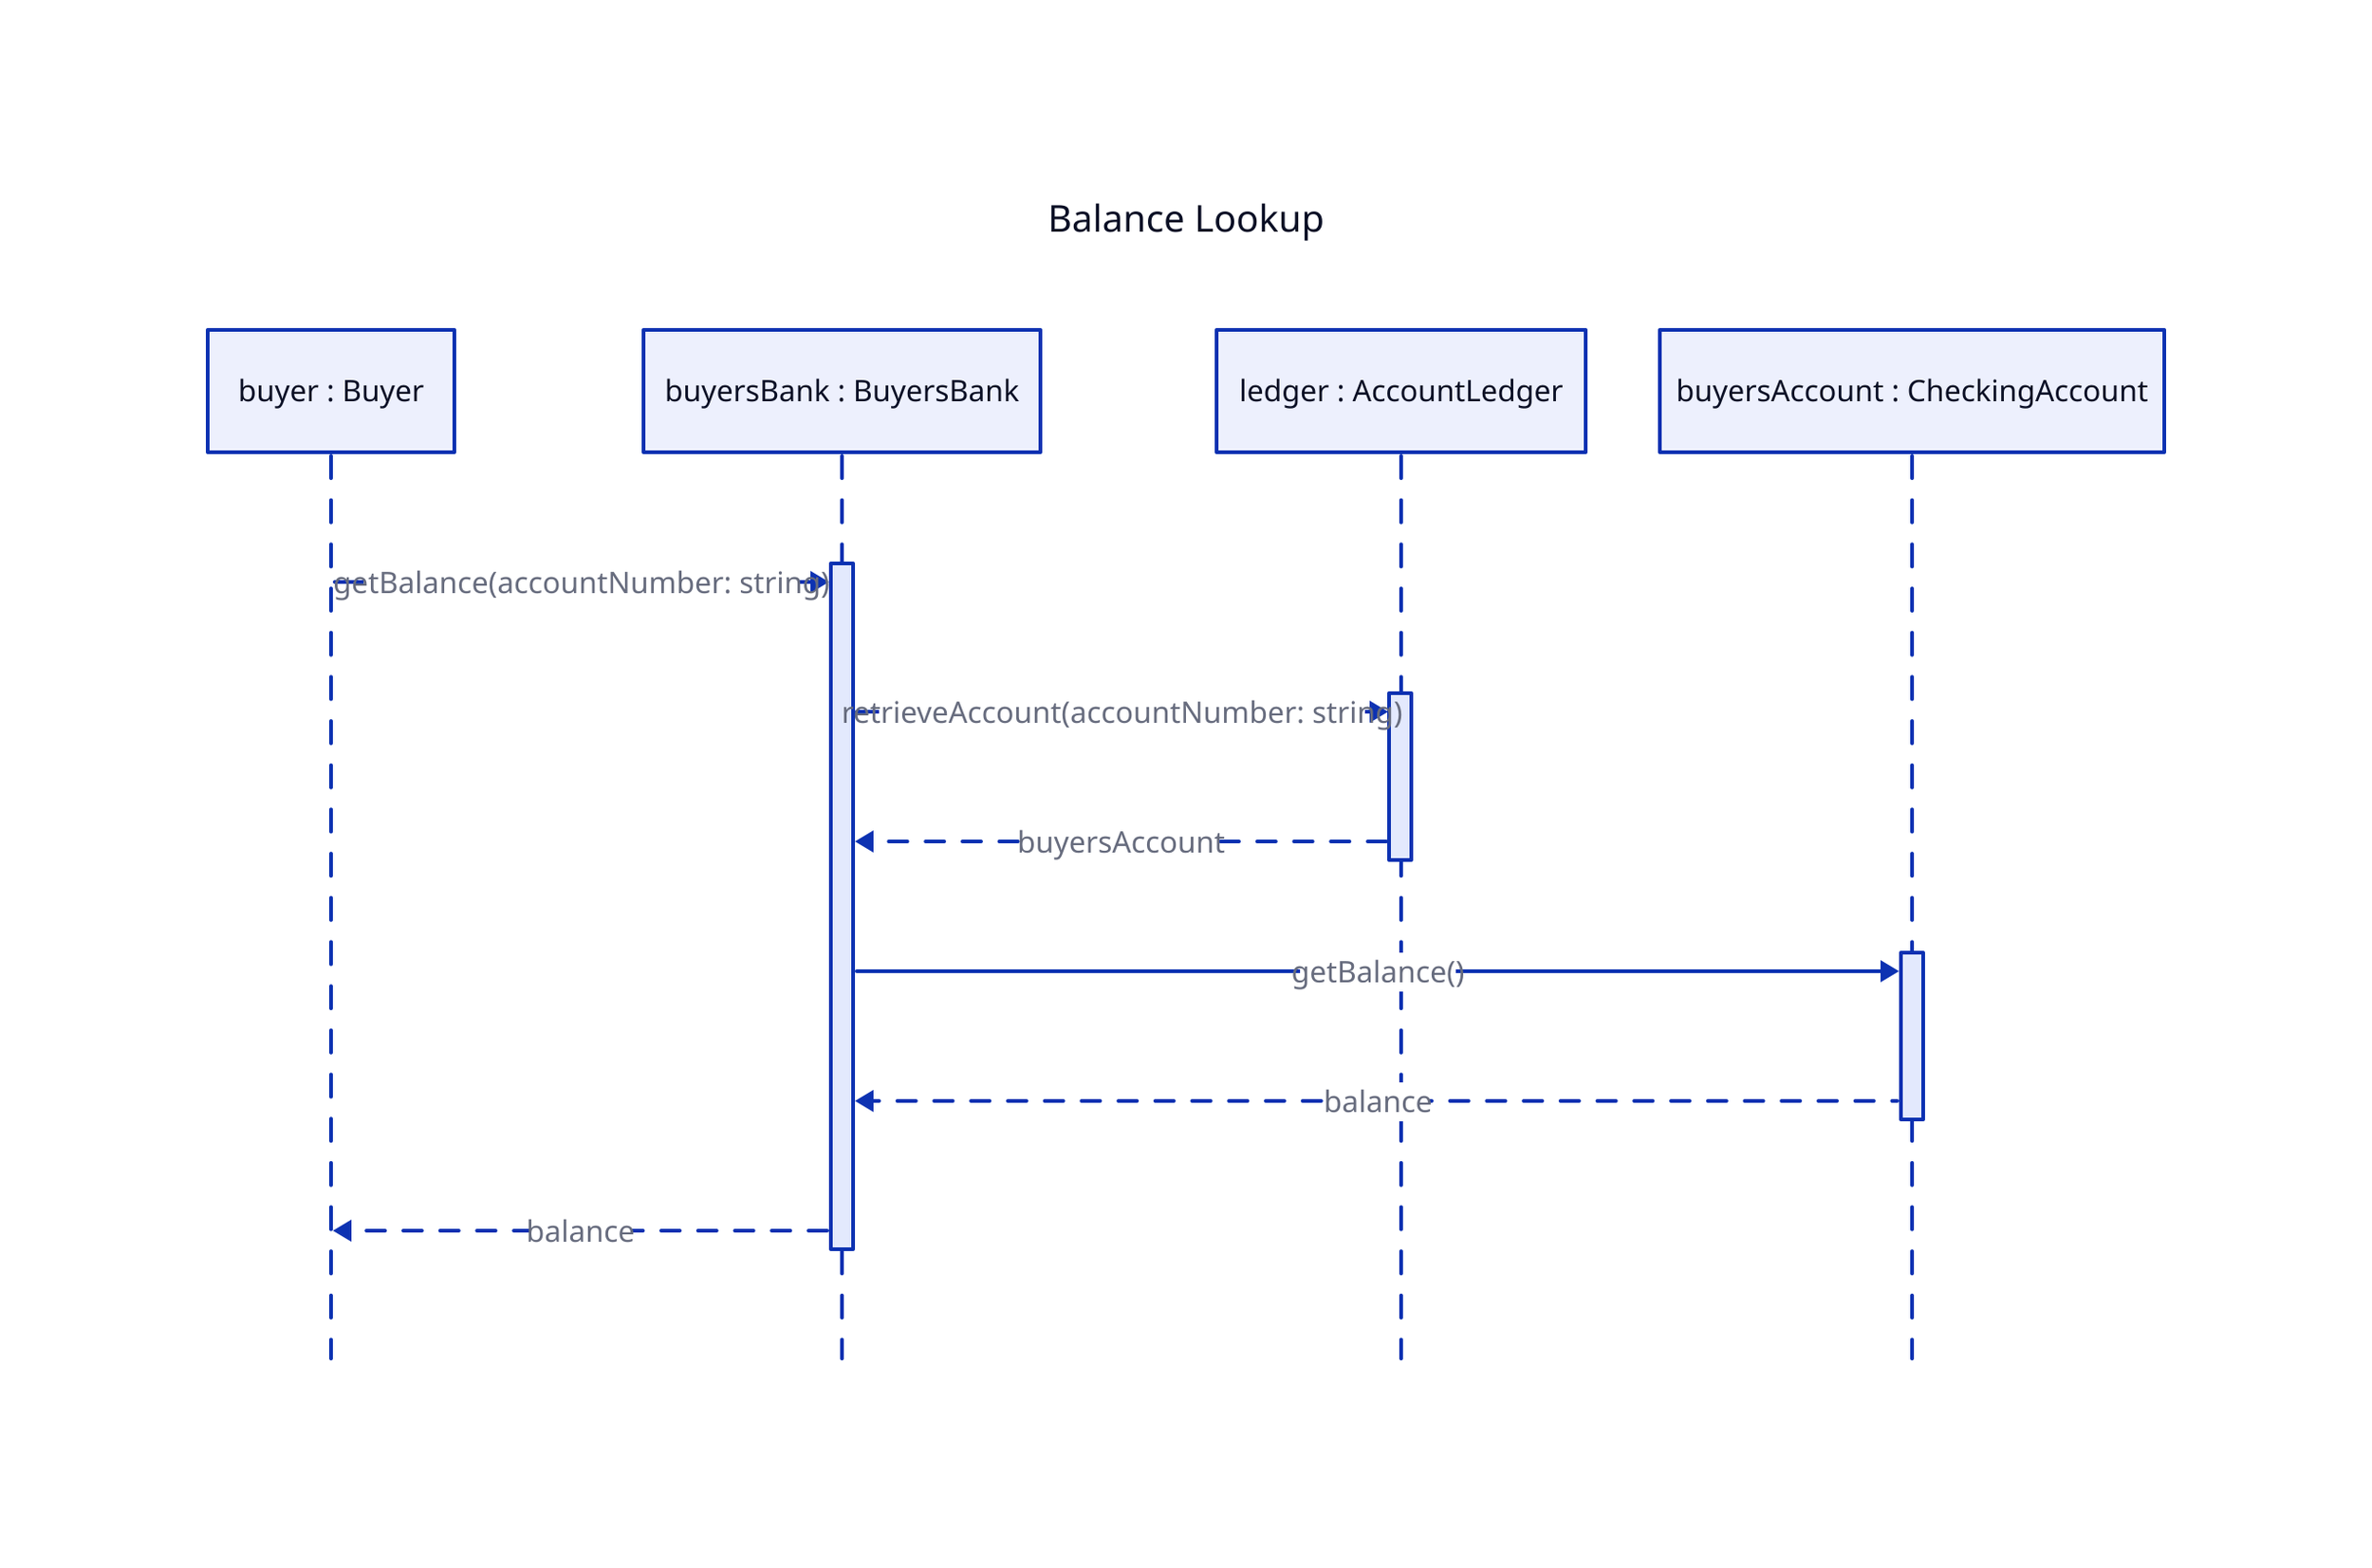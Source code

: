 Balance Lookup {
    # reference: https://developer.ibm.com/articles/the-sequence-diagram/
    shape: sequence_diagram
    style: {
        font-size: 20
    }

    buyer: buyer : Buyer 
    buyersBank: buyersBank : BuyersBank
    ledger: ledger : AccountLedger 
    buyersAccount: buyersAccount : CheckingAccount

    buyer -> buyersBank.lifeline: getBalance(accountNumber: string)
    buyersBank.lifeline -> ledger.lifeline: retrieveAccount(accountNumber: string)
    ledger.lifeline -> buyersBank.lifeline: buyersAccount {
        style.stroke-dash: 5
    }

    buyersBank.lifeline -> buyersAccount.lifeline: getBalance()
    buyersBank.lifeline <- buyersAccount.lifeline: balance {
        style.stroke-dash: 5
    }

    buyersBank.lifeline -> buyer: balance {
        style.stroke-dash: 5
    }

}
